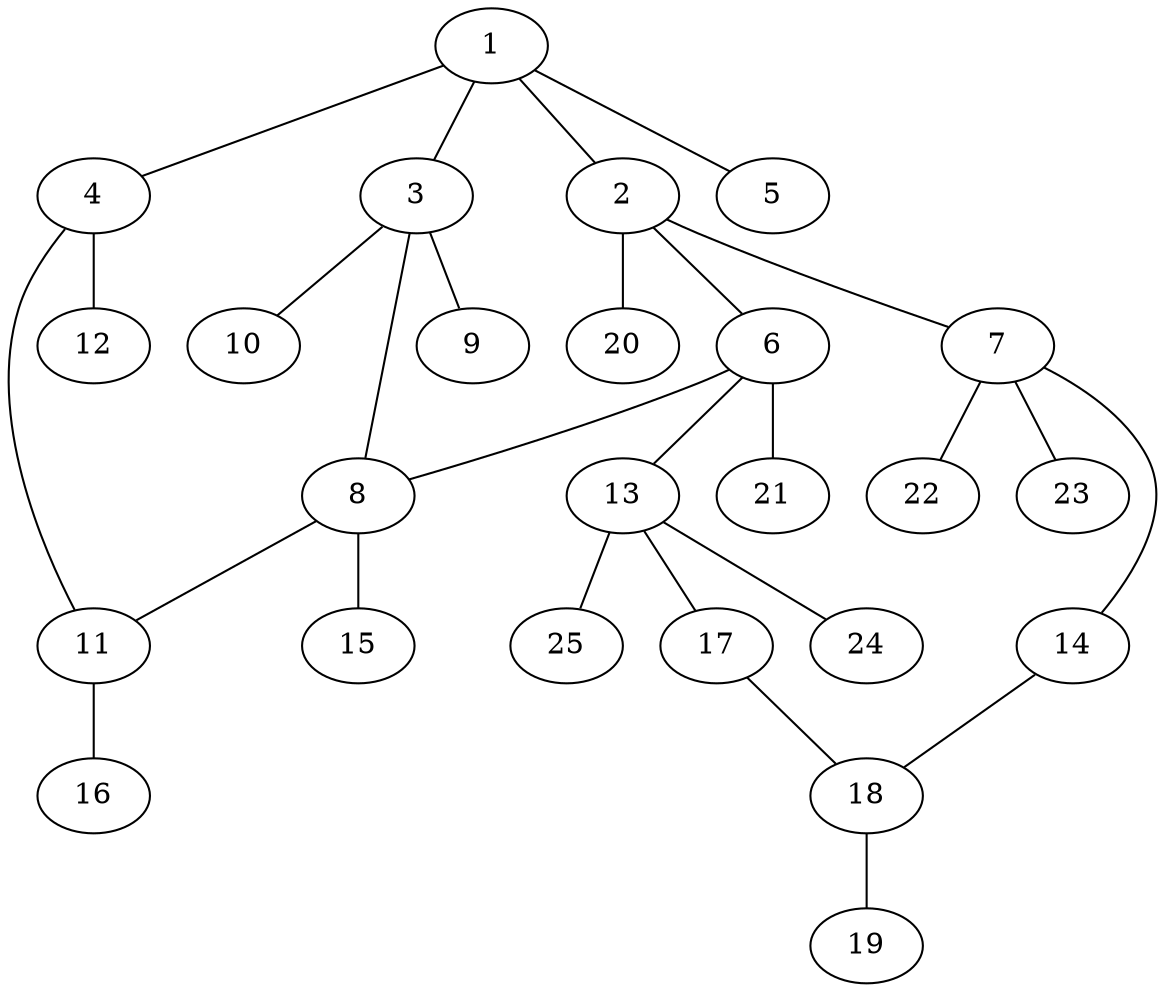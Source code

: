 graph molecule_985 {
	1	 [chem=C];
	2	 [chem=C];
	1 -- 2	 [valence=1];
	3	 [chem=C];
	1 -- 3	 [valence=1];
	4	 [chem=C];
	1 -- 4	 [valence=1];
	5	 [chem=Cl];
	1 -- 5	 [valence=1];
	6	 [chem=C];
	2 -- 6	 [valence=1];
	7	 [chem=C];
	2 -- 7	 [valence=1];
	20	 [chem=H];
	2 -- 20	 [valence=1];
	8	 [chem=C];
	3 -- 8	 [valence=1];
	9	 [chem=Cl];
	3 -- 9	 [valence=1];
	10	 [chem=Cl];
	3 -- 10	 [valence=1];
	11	 [chem=C];
	4 -- 11	 [valence=2];
	12	 [chem=Cl];
	4 -- 12	 [valence=1];
	6 -- 8	 [valence=1];
	13	 [chem=C];
	6 -- 13	 [valence=1];
	21	 [chem=H];
	6 -- 21	 [valence=1];
	14	 [chem=O];
	7 -- 14	 [valence=1];
	22	 [chem=H];
	7 -- 22	 [valence=1];
	23	 [chem=H];
	7 -- 23	 [valence=1];
	8 -- 11	 [valence=1];
	15	 [chem=Cl];
	8 -- 15	 [valence=1];
	16	 [chem=Cl];
	11 -- 16	 [valence=1];
	17	 [chem=O];
	13 -- 17	 [valence=1];
	24	 [chem=H];
	13 -- 24	 [valence=1];
	25	 [chem=H];
	13 -- 25	 [valence=1];
	18	 [chem=S];
	14 -- 18	 [valence=1];
	17 -- 18	 [valence=1];
	19	 [chem=O];
	18 -- 19	 [valence=2];
}
